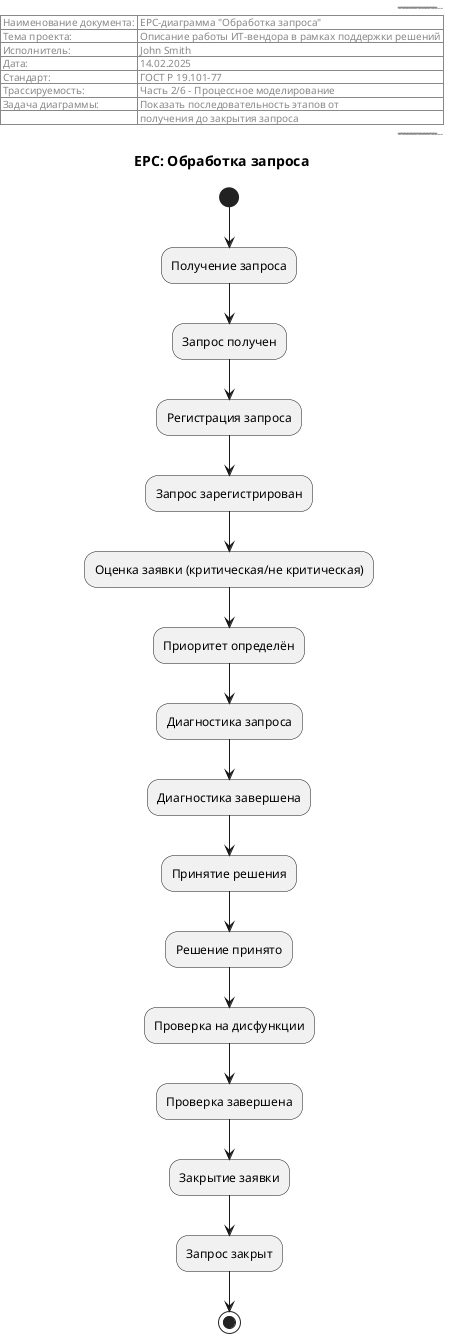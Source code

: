 @startuml
title EPC: Обработка запроса

header
--------------------------------------------------------------
| Наименование документа: | EPC-диаграмма "Обработка запроса"         |
| Тема проекта:            | Описание работы ИТ-вендора в рамках поддержки решений |
| Исполнитель:             | John Smith                                |
| Дата:                    | 14.02.2025                                |
| Стандарт:                | ГОСТ Р 19.101-77                           |
| Трассируемость:          | Часть 2/6 – Процессное моделирование         |
| Задача диаграммы:        | Показать последовательность этапов от      |
|                         | получения до закрытия запроса              |
--------------------------------------------------------------
end header

(*) --> "Получение запроса"
"Получение запроса" --> "Запрос получен"
"Запрос получен" --> "Регистрация запроса"
"Регистрация запроса" --> "Запрос зарегистрирован"
"Запрос зарегистрирован" --> "Оценка заявки (критическая/не критическая)"
"Оценка заявки (критическая/не критическая)" --> "Приоритет определён"
"Приоритет определён" --> "Диагностика запроса"
"Диагностика запроса" --> "Диагностика завершена"
"Диагностика завершена" --> "Принятие решения"
"Принятие решения" --> "Решение принято"
"Решение принято" --> "Проверка на дисфункции"
"Проверка на дисфункции" --> "Проверка завершена"
"Проверка завершена" --> "Закрытие заявки"
"Закрытие заявки" --> "Запрос закрыт"
"Запрос закрыт" --> (*)
@enduml
